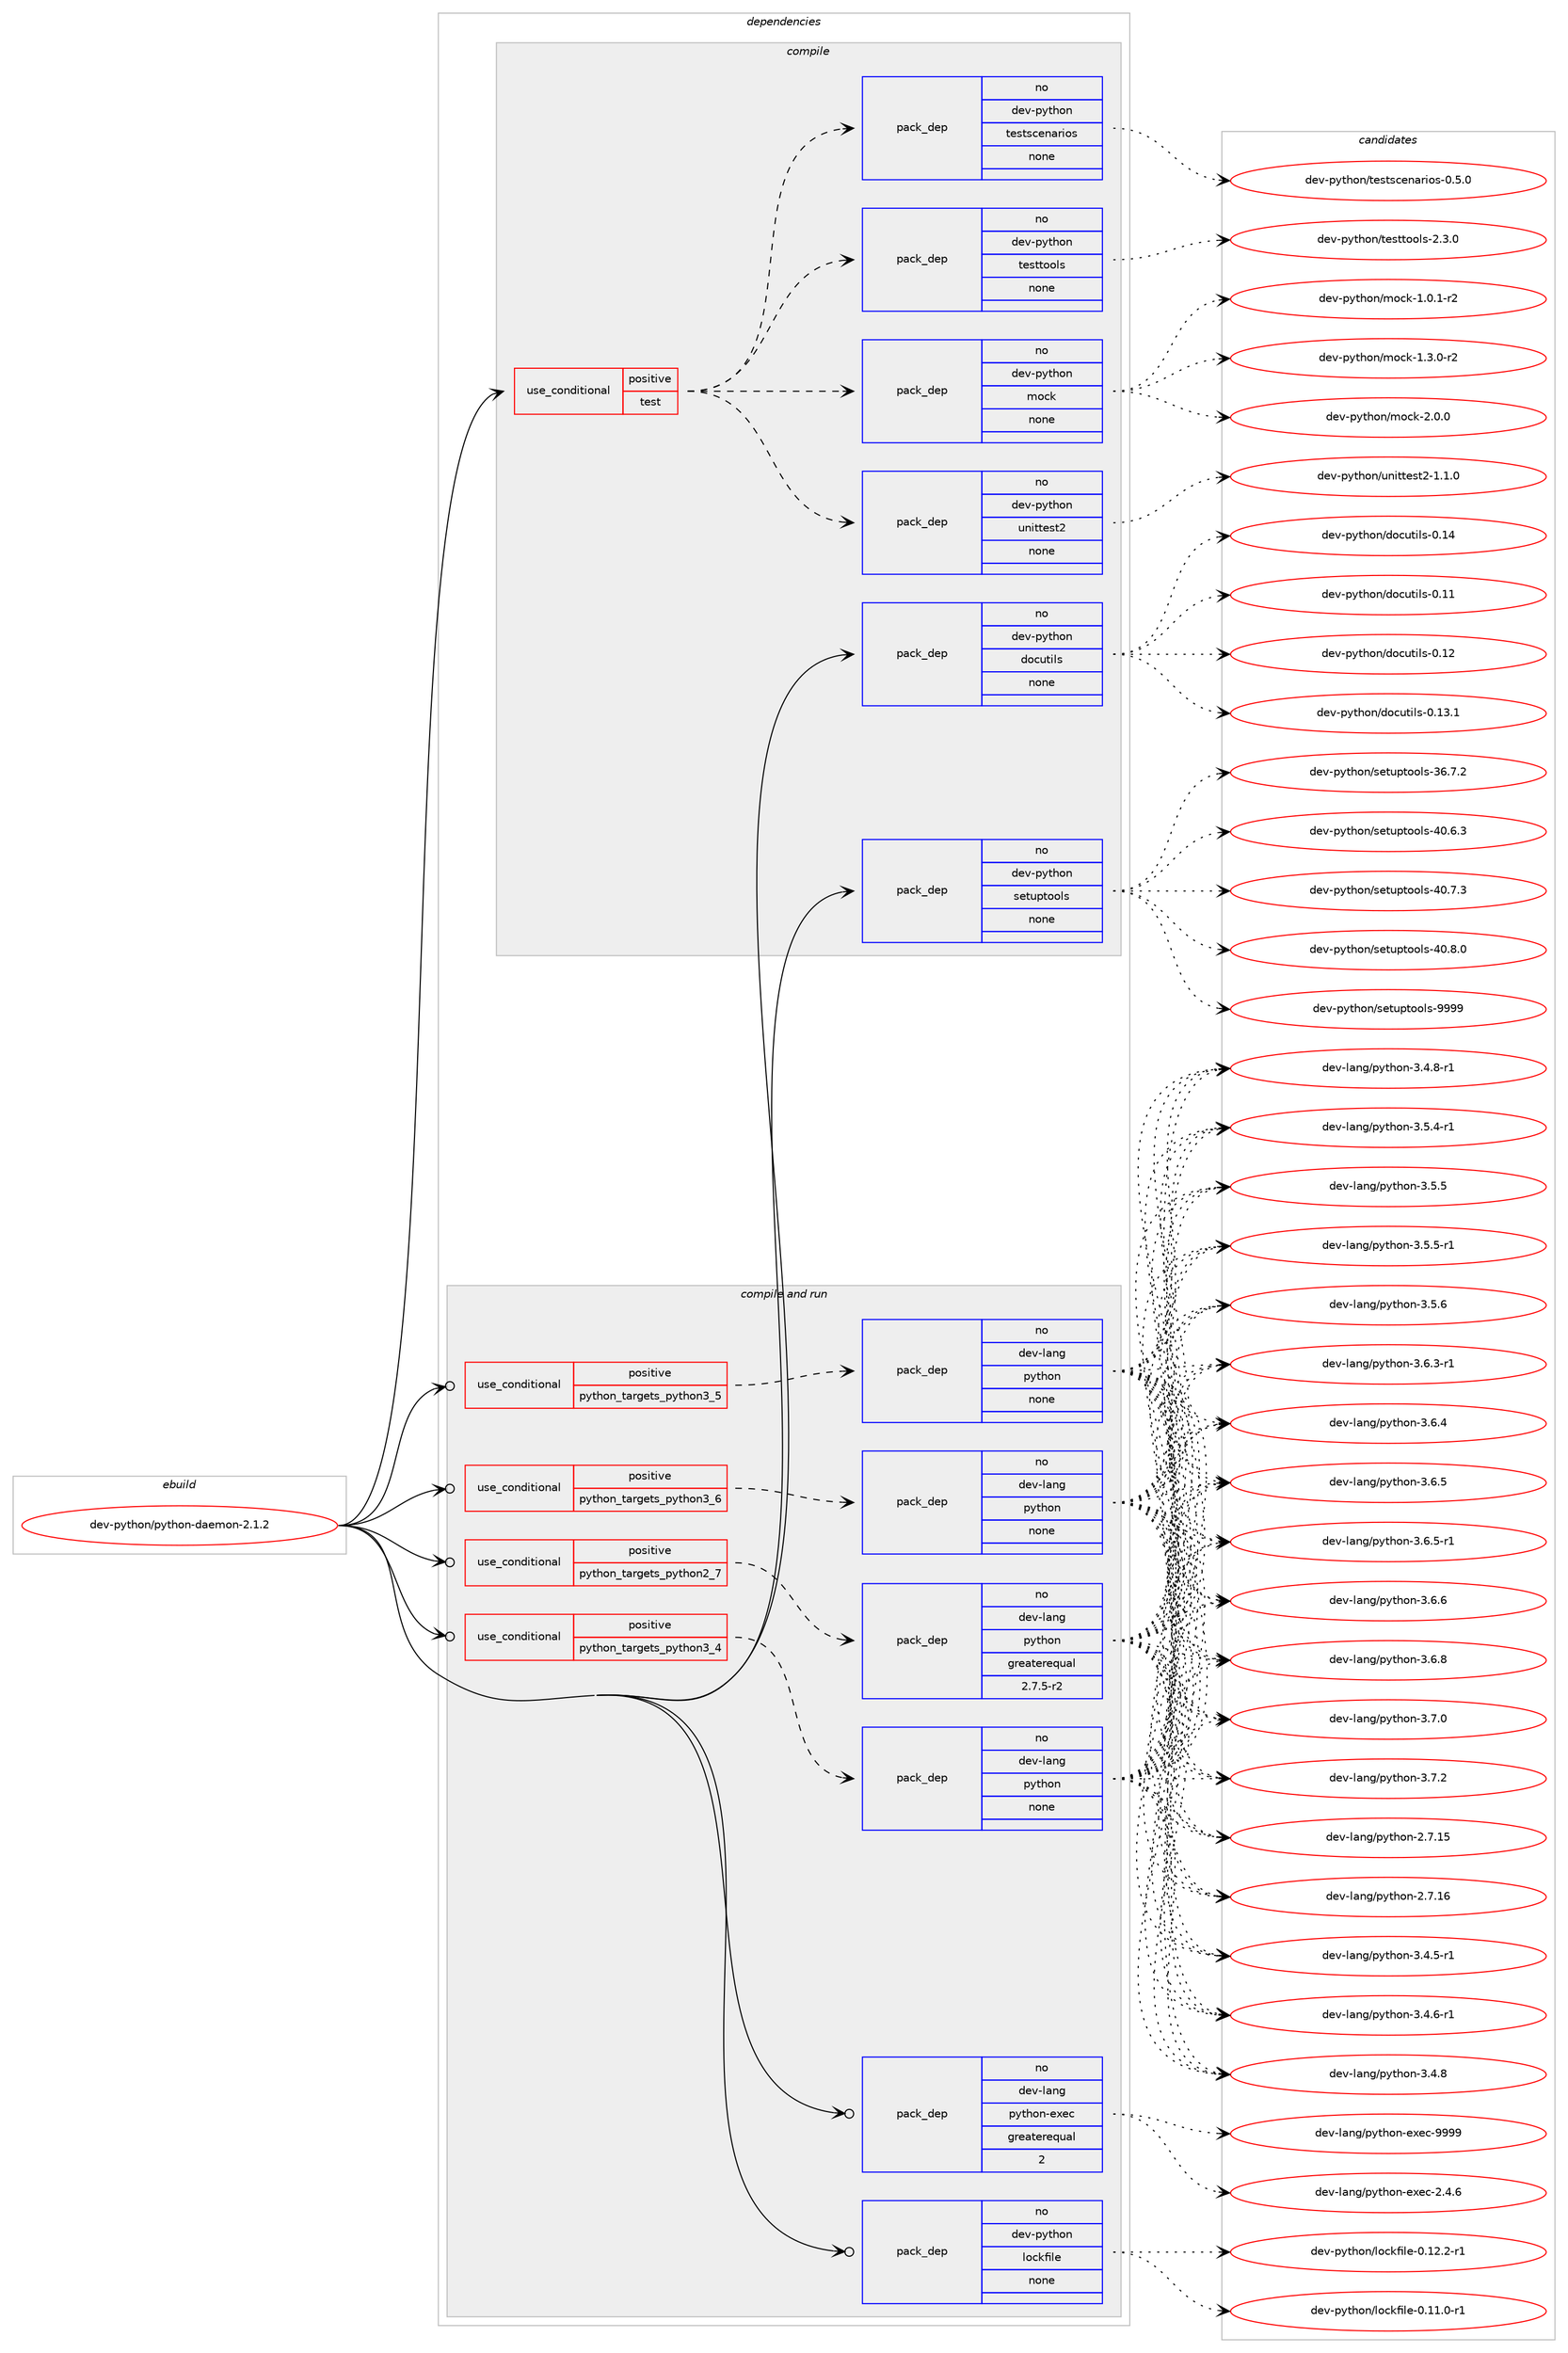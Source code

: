 digraph prolog {

# *************
# Graph options
# *************

newrank=true;
concentrate=true;
compound=true;
graph [rankdir=LR,fontname=Helvetica,fontsize=10,ranksep=1.5];#, ranksep=2.5, nodesep=0.2];
edge  [arrowhead=vee];
node  [fontname=Helvetica,fontsize=10];

# **********
# The ebuild
# **********

subgraph cluster_leftcol {
color=gray;
rank=same;
label=<<i>ebuild</i>>;
id [label="dev-python/python-daemon-2.1.2", color=red, width=4, href="../dev-python/python-daemon-2.1.2.svg"];
}

# ****************
# The dependencies
# ****************

subgraph cluster_midcol {
color=gray;
label=<<i>dependencies</i>>;
subgraph cluster_compile {
fillcolor="#eeeeee";
style=filled;
label=<<i>compile</i>>;
subgraph cond382474 {
dependency1434400 [label=<<TABLE BORDER="0" CELLBORDER="1" CELLSPACING="0" CELLPADDING="4"><TR><TD ROWSPAN="3" CELLPADDING="10">use_conditional</TD></TR><TR><TD>positive</TD></TR><TR><TD>test</TD></TR></TABLE>>, shape=none, color=red];
subgraph pack1028573 {
dependency1434401 [label=<<TABLE BORDER="0" CELLBORDER="1" CELLSPACING="0" CELLPADDING="4" WIDTH="220"><TR><TD ROWSPAN="6" CELLPADDING="30">pack_dep</TD></TR><TR><TD WIDTH="110">no</TD></TR><TR><TD>dev-python</TD></TR><TR><TD>unittest2</TD></TR><TR><TD>none</TD></TR><TR><TD></TD></TR></TABLE>>, shape=none, color=blue];
}
dependency1434400:e -> dependency1434401:w [weight=20,style="dashed",arrowhead="vee"];
subgraph pack1028574 {
dependency1434402 [label=<<TABLE BORDER="0" CELLBORDER="1" CELLSPACING="0" CELLPADDING="4" WIDTH="220"><TR><TD ROWSPAN="6" CELLPADDING="30">pack_dep</TD></TR><TR><TD WIDTH="110">no</TD></TR><TR><TD>dev-python</TD></TR><TR><TD>mock</TD></TR><TR><TD>none</TD></TR><TR><TD></TD></TR></TABLE>>, shape=none, color=blue];
}
dependency1434400:e -> dependency1434402:w [weight=20,style="dashed",arrowhead="vee"];
subgraph pack1028575 {
dependency1434403 [label=<<TABLE BORDER="0" CELLBORDER="1" CELLSPACING="0" CELLPADDING="4" WIDTH="220"><TR><TD ROWSPAN="6" CELLPADDING="30">pack_dep</TD></TR><TR><TD WIDTH="110">no</TD></TR><TR><TD>dev-python</TD></TR><TR><TD>testtools</TD></TR><TR><TD>none</TD></TR><TR><TD></TD></TR></TABLE>>, shape=none, color=blue];
}
dependency1434400:e -> dependency1434403:w [weight=20,style="dashed",arrowhead="vee"];
subgraph pack1028576 {
dependency1434404 [label=<<TABLE BORDER="0" CELLBORDER="1" CELLSPACING="0" CELLPADDING="4" WIDTH="220"><TR><TD ROWSPAN="6" CELLPADDING="30">pack_dep</TD></TR><TR><TD WIDTH="110">no</TD></TR><TR><TD>dev-python</TD></TR><TR><TD>testscenarios</TD></TR><TR><TD>none</TD></TR><TR><TD></TD></TR></TABLE>>, shape=none, color=blue];
}
dependency1434400:e -> dependency1434404:w [weight=20,style="dashed",arrowhead="vee"];
}
id:e -> dependency1434400:w [weight=20,style="solid",arrowhead="vee"];
subgraph pack1028577 {
dependency1434405 [label=<<TABLE BORDER="0" CELLBORDER="1" CELLSPACING="0" CELLPADDING="4" WIDTH="220"><TR><TD ROWSPAN="6" CELLPADDING="30">pack_dep</TD></TR><TR><TD WIDTH="110">no</TD></TR><TR><TD>dev-python</TD></TR><TR><TD>docutils</TD></TR><TR><TD>none</TD></TR><TR><TD></TD></TR></TABLE>>, shape=none, color=blue];
}
id:e -> dependency1434405:w [weight=20,style="solid",arrowhead="vee"];
subgraph pack1028578 {
dependency1434406 [label=<<TABLE BORDER="0" CELLBORDER="1" CELLSPACING="0" CELLPADDING="4" WIDTH="220"><TR><TD ROWSPAN="6" CELLPADDING="30">pack_dep</TD></TR><TR><TD WIDTH="110">no</TD></TR><TR><TD>dev-python</TD></TR><TR><TD>setuptools</TD></TR><TR><TD>none</TD></TR><TR><TD></TD></TR></TABLE>>, shape=none, color=blue];
}
id:e -> dependency1434406:w [weight=20,style="solid",arrowhead="vee"];
}
subgraph cluster_compileandrun {
fillcolor="#eeeeee";
style=filled;
label=<<i>compile and run</i>>;
subgraph cond382475 {
dependency1434407 [label=<<TABLE BORDER="0" CELLBORDER="1" CELLSPACING="0" CELLPADDING="4"><TR><TD ROWSPAN="3" CELLPADDING="10">use_conditional</TD></TR><TR><TD>positive</TD></TR><TR><TD>python_targets_python2_7</TD></TR></TABLE>>, shape=none, color=red];
subgraph pack1028579 {
dependency1434408 [label=<<TABLE BORDER="0" CELLBORDER="1" CELLSPACING="0" CELLPADDING="4" WIDTH="220"><TR><TD ROWSPAN="6" CELLPADDING="30">pack_dep</TD></TR><TR><TD WIDTH="110">no</TD></TR><TR><TD>dev-lang</TD></TR><TR><TD>python</TD></TR><TR><TD>greaterequal</TD></TR><TR><TD>2.7.5-r2</TD></TR></TABLE>>, shape=none, color=blue];
}
dependency1434407:e -> dependency1434408:w [weight=20,style="dashed",arrowhead="vee"];
}
id:e -> dependency1434407:w [weight=20,style="solid",arrowhead="odotvee"];
subgraph cond382476 {
dependency1434409 [label=<<TABLE BORDER="0" CELLBORDER="1" CELLSPACING="0" CELLPADDING="4"><TR><TD ROWSPAN="3" CELLPADDING="10">use_conditional</TD></TR><TR><TD>positive</TD></TR><TR><TD>python_targets_python3_4</TD></TR></TABLE>>, shape=none, color=red];
subgraph pack1028580 {
dependency1434410 [label=<<TABLE BORDER="0" CELLBORDER="1" CELLSPACING="0" CELLPADDING="4" WIDTH="220"><TR><TD ROWSPAN="6" CELLPADDING="30">pack_dep</TD></TR><TR><TD WIDTH="110">no</TD></TR><TR><TD>dev-lang</TD></TR><TR><TD>python</TD></TR><TR><TD>none</TD></TR><TR><TD></TD></TR></TABLE>>, shape=none, color=blue];
}
dependency1434409:e -> dependency1434410:w [weight=20,style="dashed",arrowhead="vee"];
}
id:e -> dependency1434409:w [weight=20,style="solid",arrowhead="odotvee"];
subgraph cond382477 {
dependency1434411 [label=<<TABLE BORDER="0" CELLBORDER="1" CELLSPACING="0" CELLPADDING="4"><TR><TD ROWSPAN="3" CELLPADDING="10">use_conditional</TD></TR><TR><TD>positive</TD></TR><TR><TD>python_targets_python3_5</TD></TR></TABLE>>, shape=none, color=red];
subgraph pack1028581 {
dependency1434412 [label=<<TABLE BORDER="0" CELLBORDER="1" CELLSPACING="0" CELLPADDING="4" WIDTH="220"><TR><TD ROWSPAN="6" CELLPADDING="30">pack_dep</TD></TR><TR><TD WIDTH="110">no</TD></TR><TR><TD>dev-lang</TD></TR><TR><TD>python</TD></TR><TR><TD>none</TD></TR><TR><TD></TD></TR></TABLE>>, shape=none, color=blue];
}
dependency1434411:e -> dependency1434412:w [weight=20,style="dashed",arrowhead="vee"];
}
id:e -> dependency1434411:w [weight=20,style="solid",arrowhead="odotvee"];
subgraph cond382478 {
dependency1434413 [label=<<TABLE BORDER="0" CELLBORDER="1" CELLSPACING="0" CELLPADDING="4"><TR><TD ROWSPAN="3" CELLPADDING="10">use_conditional</TD></TR><TR><TD>positive</TD></TR><TR><TD>python_targets_python3_6</TD></TR></TABLE>>, shape=none, color=red];
subgraph pack1028582 {
dependency1434414 [label=<<TABLE BORDER="0" CELLBORDER="1" CELLSPACING="0" CELLPADDING="4" WIDTH="220"><TR><TD ROWSPAN="6" CELLPADDING="30">pack_dep</TD></TR><TR><TD WIDTH="110">no</TD></TR><TR><TD>dev-lang</TD></TR><TR><TD>python</TD></TR><TR><TD>none</TD></TR><TR><TD></TD></TR></TABLE>>, shape=none, color=blue];
}
dependency1434413:e -> dependency1434414:w [weight=20,style="dashed",arrowhead="vee"];
}
id:e -> dependency1434413:w [weight=20,style="solid",arrowhead="odotvee"];
subgraph pack1028583 {
dependency1434415 [label=<<TABLE BORDER="0" CELLBORDER="1" CELLSPACING="0" CELLPADDING="4" WIDTH="220"><TR><TD ROWSPAN="6" CELLPADDING="30">pack_dep</TD></TR><TR><TD WIDTH="110">no</TD></TR><TR><TD>dev-lang</TD></TR><TR><TD>python-exec</TD></TR><TR><TD>greaterequal</TD></TR><TR><TD>2</TD></TR></TABLE>>, shape=none, color=blue];
}
id:e -> dependency1434415:w [weight=20,style="solid",arrowhead="odotvee"];
subgraph pack1028584 {
dependency1434416 [label=<<TABLE BORDER="0" CELLBORDER="1" CELLSPACING="0" CELLPADDING="4" WIDTH="220"><TR><TD ROWSPAN="6" CELLPADDING="30">pack_dep</TD></TR><TR><TD WIDTH="110">no</TD></TR><TR><TD>dev-python</TD></TR><TR><TD>lockfile</TD></TR><TR><TD>none</TD></TR><TR><TD></TD></TR></TABLE>>, shape=none, color=blue];
}
id:e -> dependency1434416:w [weight=20,style="solid",arrowhead="odotvee"];
}
subgraph cluster_run {
fillcolor="#eeeeee";
style=filled;
label=<<i>run</i>>;
}
}

# **************
# The candidates
# **************

subgraph cluster_choices {
rank=same;
color=gray;
label=<<i>candidates</i>>;

subgraph choice1028573 {
color=black;
nodesep=1;
choice100101118451121211161041111104711711010511611610111511650454946494648 [label="dev-python/unittest2-1.1.0", color=red, width=4,href="../dev-python/unittest2-1.1.0.svg"];
dependency1434401:e -> choice100101118451121211161041111104711711010511611610111511650454946494648:w [style=dotted,weight="100"];
}
subgraph choice1028574 {
color=black;
nodesep=1;
choice1001011184511212111610411111047109111991074549464846494511450 [label="dev-python/mock-1.0.1-r2", color=red, width=4,href="../dev-python/mock-1.0.1-r2.svg"];
choice1001011184511212111610411111047109111991074549465146484511450 [label="dev-python/mock-1.3.0-r2", color=red, width=4,href="../dev-python/mock-1.3.0-r2.svg"];
choice100101118451121211161041111104710911199107455046484648 [label="dev-python/mock-2.0.0", color=red, width=4,href="../dev-python/mock-2.0.0.svg"];
dependency1434402:e -> choice1001011184511212111610411111047109111991074549464846494511450:w [style=dotted,weight="100"];
dependency1434402:e -> choice1001011184511212111610411111047109111991074549465146484511450:w [style=dotted,weight="100"];
dependency1434402:e -> choice100101118451121211161041111104710911199107455046484648:w [style=dotted,weight="100"];
}
subgraph choice1028575 {
color=black;
nodesep=1;
choice1001011184511212111610411111047116101115116116111111108115455046514648 [label="dev-python/testtools-2.3.0", color=red, width=4,href="../dev-python/testtools-2.3.0.svg"];
dependency1434403:e -> choice1001011184511212111610411111047116101115116116111111108115455046514648:w [style=dotted,weight="100"];
}
subgraph choice1028576 {
color=black;
nodesep=1;
choice10010111845112121116104111110471161011151161159910111097114105111115454846534648 [label="dev-python/testscenarios-0.5.0", color=red, width=4,href="../dev-python/testscenarios-0.5.0.svg"];
dependency1434404:e -> choice10010111845112121116104111110471161011151161159910111097114105111115454846534648:w [style=dotted,weight="100"];
}
subgraph choice1028577 {
color=black;
nodesep=1;
choice1001011184511212111610411111047100111991171161051081154548464949 [label="dev-python/docutils-0.11", color=red, width=4,href="../dev-python/docutils-0.11.svg"];
choice1001011184511212111610411111047100111991171161051081154548464950 [label="dev-python/docutils-0.12", color=red, width=4,href="../dev-python/docutils-0.12.svg"];
choice10010111845112121116104111110471001119911711610510811545484649514649 [label="dev-python/docutils-0.13.1", color=red, width=4,href="../dev-python/docutils-0.13.1.svg"];
choice1001011184511212111610411111047100111991171161051081154548464952 [label="dev-python/docutils-0.14", color=red, width=4,href="../dev-python/docutils-0.14.svg"];
dependency1434405:e -> choice1001011184511212111610411111047100111991171161051081154548464949:w [style=dotted,weight="100"];
dependency1434405:e -> choice1001011184511212111610411111047100111991171161051081154548464950:w [style=dotted,weight="100"];
dependency1434405:e -> choice10010111845112121116104111110471001119911711610510811545484649514649:w [style=dotted,weight="100"];
dependency1434405:e -> choice1001011184511212111610411111047100111991171161051081154548464952:w [style=dotted,weight="100"];
}
subgraph choice1028578 {
color=black;
nodesep=1;
choice100101118451121211161041111104711510111611711211611111110811545515446554650 [label="dev-python/setuptools-36.7.2", color=red, width=4,href="../dev-python/setuptools-36.7.2.svg"];
choice100101118451121211161041111104711510111611711211611111110811545524846544651 [label="dev-python/setuptools-40.6.3", color=red, width=4,href="../dev-python/setuptools-40.6.3.svg"];
choice100101118451121211161041111104711510111611711211611111110811545524846554651 [label="dev-python/setuptools-40.7.3", color=red, width=4,href="../dev-python/setuptools-40.7.3.svg"];
choice100101118451121211161041111104711510111611711211611111110811545524846564648 [label="dev-python/setuptools-40.8.0", color=red, width=4,href="../dev-python/setuptools-40.8.0.svg"];
choice10010111845112121116104111110471151011161171121161111111081154557575757 [label="dev-python/setuptools-9999", color=red, width=4,href="../dev-python/setuptools-9999.svg"];
dependency1434406:e -> choice100101118451121211161041111104711510111611711211611111110811545515446554650:w [style=dotted,weight="100"];
dependency1434406:e -> choice100101118451121211161041111104711510111611711211611111110811545524846544651:w [style=dotted,weight="100"];
dependency1434406:e -> choice100101118451121211161041111104711510111611711211611111110811545524846554651:w [style=dotted,weight="100"];
dependency1434406:e -> choice100101118451121211161041111104711510111611711211611111110811545524846564648:w [style=dotted,weight="100"];
dependency1434406:e -> choice10010111845112121116104111110471151011161171121161111111081154557575757:w [style=dotted,weight="100"];
}
subgraph choice1028579 {
color=black;
nodesep=1;
choice10010111845108971101034711212111610411111045504655464953 [label="dev-lang/python-2.7.15", color=red, width=4,href="../dev-lang/python-2.7.15.svg"];
choice10010111845108971101034711212111610411111045504655464954 [label="dev-lang/python-2.7.16", color=red, width=4,href="../dev-lang/python-2.7.16.svg"];
choice1001011184510897110103471121211161041111104551465246534511449 [label="dev-lang/python-3.4.5-r1", color=red, width=4,href="../dev-lang/python-3.4.5-r1.svg"];
choice1001011184510897110103471121211161041111104551465246544511449 [label="dev-lang/python-3.4.6-r1", color=red, width=4,href="../dev-lang/python-3.4.6-r1.svg"];
choice100101118451089711010347112121116104111110455146524656 [label="dev-lang/python-3.4.8", color=red, width=4,href="../dev-lang/python-3.4.8.svg"];
choice1001011184510897110103471121211161041111104551465246564511449 [label="dev-lang/python-3.4.8-r1", color=red, width=4,href="../dev-lang/python-3.4.8-r1.svg"];
choice1001011184510897110103471121211161041111104551465346524511449 [label="dev-lang/python-3.5.4-r1", color=red, width=4,href="../dev-lang/python-3.5.4-r1.svg"];
choice100101118451089711010347112121116104111110455146534653 [label="dev-lang/python-3.5.5", color=red, width=4,href="../dev-lang/python-3.5.5.svg"];
choice1001011184510897110103471121211161041111104551465346534511449 [label="dev-lang/python-3.5.5-r1", color=red, width=4,href="../dev-lang/python-3.5.5-r1.svg"];
choice100101118451089711010347112121116104111110455146534654 [label="dev-lang/python-3.5.6", color=red, width=4,href="../dev-lang/python-3.5.6.svg"];
choice1001011184510897110103471121211161041111104551465446514511449 [label="dev-lang/python-3.6.3-r1", color=red, width=4,href="../dev-lang/python-3.6.3-r1.svg"];
choice100101118451089711010347112121116104111110455146544652 [label="dev-lang/python-3.6.4", color=red, width=4,href="../dev-lang/python-3.6.4.svg"];
choice100101118451089711010347112121116104111110455146544653 [label="dev-lang/python-3.6.5", color=red, width=4,href="../dev-lang/python-3.6.5.svg"];
choice1001011184510897110103471121211161041111104551465446534511449 [label="dev-lang/python-3.6.5-r1", color=red, width=4,href="../dev-lang/python-3.6.5-r1.svg"];
choice100101118451089711010347112121116104111110455146544654 [label="dev-lang/python-3.6.6", color=red, width=4,href="../dev-lang/python-3.6.6.svg"];
choice100101118451089711010347112121116104111110455146544656 [label="dev-lang/python-3.6.8", color=red, width=4,href="../dev-lang/python-3.6.8.svg"];
choice100101118451089711010347112121116104111110455146554648 [label="dev-lang/python-3.7.0", color=red, width=4,href="../dev-lang/python-3.7.0.svg"];
choice100101118451089711010347112121116104111110455146554650 [label="dev-lang/python-3.7.2", color=red, width=4,href="../dev-lang/python-3.7.2.svg"];
dependency1434408:e -> choice10010111845108971101034711212111610411111045504655464953:w [style=dotted,weight="100"];
dependency1434408:e -> choice10010111845108971101034711212111610411111045504655464954:w [style=dotted,weight="100"];
dependency1434408:e -> choice1001011184510897110103471121211161041111104551465246534511449:w [style=dotted,weight="100"];
dependency1434408:e -> choice1001011184510897110103471121211161041111104551465246544511449:w [style=dotted,weight="100"];
dependency1434408:e -> choice100101118451089711010347112121116104111110455146524656:w [style=dotted,weight="100"];
dependency1434408:e -> choice1001011184510897110103471121211161041111104551465246564511449:w [style=dotted,weight="100"];
dependency1434408:e -> choice1001011184510897110103471121211161041111104551465346524511449:w [style=dotted,weight="100"];
dependency1434408:e -> choice100101118451089711010347112121116104111110455146534653:w [style=dotted,weight="100"];
dependency1434408:e -> choice1001011184510897110103471121211161041111104551465346534511449:w [style=dotted,weight="100"];
dependency1434408:e -> choice100101118451089711010347112121116104111110455146534654:w [style=dotted,weight="100"];
dependency1434408:e -> choice1001011184510897110103471121211161041111104551465446514511449:w [style=dotted,weight="100"];
dependency1434408:e -> choice100101118451089711010347112121116104111110455146544652:w [style=dotted,weight="100"];
dependency1434408:e -> choice100101118451089711010347112121116104111110455146544653:w [style=dotted,weight="100"];
dependency1434408:e -> choice1001011184510897110103471121211161041111104551465446534511449:w [style=dotted,weight="100"];
dependency1434408:e -> choice100101118451089711010347112121116104111110455146544654:w [style=dotted,weight="100"];
dependency1434408:e -> choice100101118451089711010347112121116104111110455146544656:w [style=dotted,weight="100"];
dependency1434408:e -> choice100101118451089711010347112121116104111110455146554648:w [style=dotted,weight="100"];
dependency1434408:e -> choice100101118451089711010347112121116104111110455146554650:w [style=dotted,weight="100"];
}
subgraph choice1028580 {
color=black;
nodesep=1;
choice10010111845108971101034711212111610411111045504655464953 [label="dev-lang/python-2.7.15", color=red, width=4,href="../dev-lang/python-2.7.15.svg"];
choice10010111845108971101034711212111610411111045504655464954 [label="dev-lang/python-2.7.16", color=red, width=4,href="../dev-lang/python-2.7.16.svg"];
choice1001011184510897110103471121211161041111104551465246534511449 [label="dev-lang/python-3.4.5-r1", color=red, width=4,href="../dev-lang/python-3.4.5-r1.svg"];
choice1001011184510897110103471121211161041111104551465246544511449 [label="dev-lang/python-3.4.6-r1", color=red, width=4,href="../dev-lang/python-3.4.6-r1.svg"];
choice100101118451089711010347112121116104111110455146524656 [label="dev-lang/python-3.4.8", color=red, width=4,href="../dev-lang/python-3.4.8.svg"];
choice1001011184510897110103471121211161041111104551465246564511449 [label="dev-lang/python-3.4.8-r1", color=red, width=4,href="../dev-lang/python-3.4.8-r1.svg"];
choice1001011184510897110103471121211161041111104551465346524511449 [label="dev-lang/python-3.5.4-r1", color=red, width=4,href="../dev-lang/python-3.5.4-r1.svg"];
choice100101118451089711010347112121116104111110455146534653 [label="dev-lang/python-3.5.5", color=red, width=4,href="../dev-lang/python-3.5.5.svg"];
choice1001011184510897110103471121211161041111104551465346534511449 [label="dev-lang/python-3.5.5-r1", color=red, width=4,href="../dev-lang/python-3.5.5-r1.svg"];
choice100101118451089711010347112121116104111110455146534654 [label="dev-lang/python-3.5.6", color=red, width=4,href="../dev-lang/python-3.5.6.svg"];
choice1001011184510897110103471121211161041111104551465446514511449 [label="dev-lang/python-3.6.3-r1", color=red, width=4,href="../dev-lang/python-3.6.3-r1.svg"];
choice100101118451089711010347112121116104111110455146544652 [label="dev-lang/python-3.6.4", color=red, width=4,href="../dev-lang/python-3.6.4.svg"];
choice100101118451089711010347112121116104111110455146544653 [label="dev-lang/python-3.6.5", color=red, width=4,href="../dev-lang/python-3.6.5.svg"];
choice1001011184510897110103471121211161041111104551465446534511449 [label="dev-lang/python-3.6.5-r1", color=red, width=4,href="../dev-lang/python-3.6.5-r1.svg"];
choice100101118451089711010347112121116104111110455146544654 [label="dev-lang/python-3.6.6", color=red, width=4,href="../dev-lang/python-3.6.6.svg"];
choice100101118451089711010347112121116104111110455146544656 [label="dev-lang/python-3.6.8", color=red, width=4,href="../dev-lang/python-3.6.8.svg"];
choice100101118451089711010347112121116104111110455146554648 [label="dev-lang/python-3.7.0", color=red, width=4,href="../dev-lang/python-3.7.0.svg"];
choice100101118451089711010347112121116104111110455146554650 [label="dev-lang/python-3.7.2", color=red, width=4,href="../dev-lang/python-3.7.2.svg"];
dependency1434410:e -> choice10010111845108971101034711212111610411111045504655464953:w [style=dotted,weight="100"];
dependency1434410:e -> choice10010111845108971101034711212111610411111045504655464954:w [style=dotted,weight="100"];
dependency1434410:e -> choice1001011184510897110103471121211161041111104551465246534511449:w [style=dotted,weight="100"];
dependency1434410:e -> choice1001011184510897110103471121211161041111104551465246544511449:w [style=dotted,weight="100"];
dependency1434410:e -> choice100101118451089711010347112121116104111110455146524656:w [style=dotted,weight="100"];
dependency1434410:e -> choice1001011184510897110103471121211161041111104551465246564511449:w [style=dotted,weight="100"];
dependency1434410:e -> choice1001011184510897110103471121211161041111104551465346524511449:w [style=dotted,weight="100"];
dependency1434410:e -> choice100101118451089711010347112121116104111110455146534653:w [style=dotted,weight="100"];
dependency1434410:e -> choice1001011184510897110103471121211161041111104551465346534511449:w [style=dotted,weight="100"];
dependency1434410:e -> choice100101118451089711010347112121116104111110455146534654:w [style=dotted,weight="100"];
dependency1434410:e -> choice1001011184510897110103471121211161041111104551465446514511449:w [style=dotted,weight="100"];
dependency1434410:e -> choice100101118451089711010347112121116104111110455146544652:w [style=dotted,weight="100"];
dependency1434410:e -> choice100101118451089711010347112121116104111110455146544653:w [style=dotted,weight="100"];
dependency1434410:e -> choice1001011184510897110103471121211161041111104551465446534511449:w [style=dotted,weight="100"];
dependency1434410:e -> choice100101118451089711010347112121116104111110455146544654:w [style=dotted,weight="100"];
dependency1434410:e -> choice100101118451089711010347112121116104111110455146544656:w [style=dotted,weight="100"];
dependency1434410:e -> choice100101118451089711010347112121116104111110455146554648:w [style=dotted,weight="100"];
dependency1434410:e -> choice100101118451089711010347112121116104111110455146554650:w [style=dotted,weight="100"];
}
subgraph choice1028581 {
color=black;
nodesep=1;
choice10010111845108971101034711212111610411111045504655464953 [label="dev-lang/python-2.7.15", color=red, width=4,href="../dev-lang/python-2.7.15.svg"];
choice10010111845108971101034711212111610411111045504655464954 [label="dev-lang/python-2.7.16", color=red, width=4,href="../dev-lang/python-2.7.16.svg"];
choice1001011184510897110103471121211161041111104551465246534511449 [label="dev-lang/python-3.4.5-r1", color=red, width=4,href="../dev-lang/python-3.4.5-r1.svg"];
choice1001011184510897110103471121211161041111104551465246544511449 [label="dev-lang/python-3.4.6-r1", color=red, width=4,href="../dev-lang/python-3.4.6-r1.svg"];
choice100101118451089711010347112121116104111110455146524656 [label="dev-lang/python-3.4.8", color=red, width=4,href="../dev-lang/python-3.4.8.svg"];
choice1001011184510897110103471121211161041111104551465246564511449 [label="dev-lang/python-3.4.8-r1", color=red, width=4,href="../dev-lang/python-3.4.8-r1.svg"];
choice1001011184510897110103471121211161041111104551465346524511449 [label="dev-lang/python-3.5.4-r1", color=red, width=4,href="../dev-lang/python-3.5.4-r1.svg"];
choice100101118451089711010347112121116104111110455146534653 [label="dev-lang/python-3.5.5", color=red, width=4,href="../dev-lang/python-3.5.5.svg"];
choice1001011184510897110103471121211161041111104551465346534511449 [label="dev-lang/python-3.5.5-r1", color=red, width=4,href="../dev-lang/python-3.5.5-r1.svg"];
choice100101118451089711010347112121116104111110455146534654 [label="dev-lang/python-3.5.6", color=red, width=4,href="../dev-lang/python-3.5.6.svg"];
choice1001011184510897110103471121211161041111104551465446514511449 [label="dev-lang/python-3.6.3-r1", color=red, width=4,href="../dev-lang/python-3.6.3-r1.svg"];
choice100101118451089711010347112121116104111110455146544652 [label="dev-lang/python-3.6.4", color=red, width=4,href="../dev-lang/python-3.6.4.svg"];
choice100101118451089711010347112121116104111110455146544653 [label="dev-lang/python-3.6.5", color=red, width=4,href="../dev-lang/python-3.6.5.svg"];
choice1001011184510897110103471121211161041111104551465446534511449 [label="dev-lang/python-3.6.5-r1", color=red, width=4,href="../dev-lang/python-3.6.5-r1.svg"];
choice100101118451089711010347112121116104111110455146544654 [label="dev-lang/python-3.6.6", color=red, width=4,href="../dev-lang/python-3.6.6.svg"];
choice100101118451089711010347112121116104111110455146544656 [label="dev-lang/python-3.6.8", color=red, width=4,href="../dev-lang/python-3.6.8.svg"];
choice100101118451089711010347112121116104111110455146554648 [label="dev-lang/python-3.7.0", color=red, width=4,href="../dev-lang/python-3.7.0.svg"];
choice100101118451089711010347112121116104111110455146554650 [label="dev-lang/python-3.7.2", color=red, width=4,href="../dev-lang/python-3.7.2.svg"];
dependency1434412:e -> choice10010111845108971101034711212111610411111045504655464953:w [style=dotted,weight="100"];
dependency1434412:e -> choice10010111845108971101034711212111610411111045504655464954:w [style=dotted,weight="100"];
dependency1434412:e -> choice1001011184510897110103471121211161041111104551465246534511449:w [style=dotted,weight="100"];
dependency1434412:e -> choice1001011184510897110103471121211161041111104551465246544511449:w [style=dotted,weight="100"];
dependency1434412:e -> choice100101118451089711010347112121116104111110455146524656:w [style=dotted,weight="100"];
dependency1434412:e -> choice1001011184510897110103471121211161041111104551465246564511449:w [style=dotted,weight="100"];
dependency1434412:e -> choice1001011184510897110103471121211161041111104551465346524511449:w [style=dotted,weight="100"];
dependency1434412:e -> choice100101118451089711010347112121116104111110455146534653:w [style=dotted,weight="100"];
dependency1434412:e -> choice1001011184510897110103471121211161041111104551465346534511449:w [style=dotted,weight="100"];
dependency1434412:e -> choice100101118451089711010347112121116104111110455146534654:w [style=dotted,weight="100"];
dependency1434412:e -> choice1001011184510897110103471121211161041111104551465446514511449:w [style=dotted,weight="100"];
dependency1434412:e -> choice100101118451089711010347112121116104111110455146544652:w [style=dotted,weight="100"];
dependency1434412:e -> choice100101118451089711010347112121116104111110455146544653:w [style=dotted,weight="100"];
dependency1434412:e -> choice1001011184510897110103471121211161041111104551465446534511449:w [style=dotted,weight="100"];
dependency1434412:e -> choice100101118451089711010347112121116104111110455146544654:w [style=dotted,weight="100"];
dependency1434412:e -> choice100101118451089711010347112121116104111110455146544656:w [style=dotted,weight="100"];
dependency1434412:e -> choice100101118451089711010347112121116104111110455146554648:w [style=dotted,weight="100"];
dependency1434412:e -> choice100101118451089711010347112121116104111110455146554650:w [style=dotted,weight="100"];
}
subgraph choice1028582 {
color=black;
nodesep=1;
choice10010111845108971101034711212111610411111045504655464953 [label="dev-lang/python-2.7.15", color=red, width=4,href="../dev-lang/python-2.7.15.svg"];
choice10010111845108971101034711212111610411111045504655464954 [label="dev-lang/python-2.7.16", color=red, width=4,href="../dev-lang/python-2.7.16.svg"];
choice1001011184510897110103471121211161041111104551465246534511449 [label="dev-lang/python-3.4.5-r1", color=red, width=4,href="../dev-lang/python-3.4.5-r1.svg"];
choice1001011184510897110103471121211161041111104551465246544511449 [label="dev-lang/python-3.4.6-r1", color=red, width=4,href="../dev-lang/python-3.4.6-r1.svg"];
choice100101118451089711010347112121116104111110455146524656 [label="dev-lang/python-3.4.8", color=red, width=4,href="../dev-lang/python-3.4.8.svg"];
choice1001011184510897110103471121211161041111104551465246564511449 [label="dev-lang/python-3.4.8-r1", color=red, width=4,href="../dev-lang/python-3.4.8-r1.svg"];
choice1001011184510897110103471121211161041111104551465346524511449 [label="dev-lang/python-3.5.4-r1", color=red, width=4,href="../dev-lang/python-3.5.4-r1.svg"];
choice100101118451089711010347112121116104111110455146534653 [label="dev-lang/python-3.5.5", color=red, width=4,href="../dev-lang/python-3.5.5.svg"];
choice1001011184510897110103471121211161041111104551465346534511449 [label="dev-lang/python-3.5.5-r1", color=red, width=4,href="../dev-lang/python-3.5.5-r1.svg"];
choice100101118451089711010347112121116104111110455146534654 [label="dev-lang/python-3.5.6", color=red, width=4,href="../dev-lang/python-3.5.6.svg"];
choice1001011184510897110103471121211161041111104551465446514511449 [label="dev-lang/python-3.6.3-r1", color=red, width=4,href="../dev-lang/python-3.6.3-r1.svg"];
choice100101118451089711010347112121116104111110455146544652 [label="dev-lang/python-3.6.4", color=red, width=4,href="../dev-lang/python-3.6.4.svg"];
choice100101118451089711010347112121116104111110455146544653 [label="dev-lang/python-3.6.5", color=red, width=4,href="../dev-lang/python-3.6.5.svg"];
choice1001011184510897110103471121211161041111104551465446534511449 [label="dev-lang/python-3.6.5-r1", color=red, width=4,href="../dev-lang/python-3.6.5-r1.svg"];
choice100101118451089711010347112121116104111110455146544654 [label="dev-lang/python-3.6.6", color=red, width=4,href="../dev-lang/python-3.6.6.svg"];
choice100101118451089711010347112121116104111110455146544656 [label="dev-lang/python-3.6.8", color=red, width=4,href="../dev-lang/python-3.6.8.svg"];
choice100101118451089711010347112121116104111110455146554648 [label="dev-lang/python-3.7.0", color=red, width=4,href="../dev-lang/python-3.7.0.svg"];
choice100101118451089711010347112121116104111110455146554650 [label="dev-lang/python-3.7.2", color=red, width=4,href="../dev-lang/python-3.7.2.svg"];
dependency1434414:e -> choice10010111845108971101034711212111610411111045504655464953:w [style=dotted,weight="100"];
dependency1434414:e -> choice10010111845108971101034711212111610411111045504655464954:w [style=dotted,weight="100"];
dependency1434414:e -> choice1001011184510897110103471121211161041111104551465246534511449:w [style=dotted,weight="100"];
dependency1434414:e -> choice1001011184510897110103471121211161041111104551465246544511449:w [style=dotted,weight="100"];
dependency1434414:e -> choice100101118451089711010347112121116104111110455146524656:w [style=dotted,weight="100"];
dependency1434414:e -> choice1001011184510897110103471121211161041111104551465246564511449:w [style=dotted,weight="100"];
dependency1434414:e -> choice1001011184510897110103471121211161041111104551465346524511449:w [style=dotted,weight="100"];
dependency1434414:e -> choice100101118451089711010347112121116104111110455146534653:w [style=dotted,weight="100"];
dependency1434414:e -> choice1001011184510897110103471121211161041111104551465346534511449:w [style=dotted,weight="100"];
dependency1434414:e -> choice100101118451089711010347112121116104111110455146534654:w [style=dotted,weight="100"];
dependency1434414:e -> choice1001011184510897110103471121211161041111104551465446514511449:w [style=dotted,weight="100"];
dependency1434414:e -> choice100101118451089711010347112121116104111110455146544652:w [style=dotted,weight="100"];
dependency1434414:e -> choice100101118451089711010347112121116104111110455146544653:w [style=dotted,weight="100"];
dependency1434414:e -> choice1001011184510897110103471121211161041111104551465446534511449:w [style=dotted,weight="100"];
dependency1434414:e -> choice100101118451089711010347112121116104111110455146544654:w [style=dotted,weight="100"];
dependency1434414:e -> choice100101118451089711010347112121116104111110455146544656:w [style=dotted,weight="100"];
dependency1434414:e -> choice100101118451089711010347112121116104111110455146554648:w [style=dotted,weight="100"];
dependency1434414:e -> choice100101118451089711010347112121116104111110455146554650:w [style=dotted,weight="100"];
}
subgraph choice1028583 {
color=black;
nodesep=1;
choice1001011184510897110103471121211161041111104510112010199455046524654 [label="dev-lang/python-exec-2.4.6", color=red, width=4,href="../dev-lang/python-exec-2.4.6.svg"];
choice10010111845108971101034711212111610411111045101120101994557575757 [label="dev-lang/python-exec-9999", color=red, width=4,href="../dev-lang/python-exec-9999.svg"];
dependency1434415:e -> choice1001011184510897110103471121211161041111104510112010199455046524654:w [style=dotted,weight="100"];
dependency1434415:e -> choice10010111845108971101034711212111610411111045101120101994557575757:w [style=dotted,weight="100"];
}
subgraph choice1028584 {
color=black;
nodesep=1;
choice100101118451121211161041111104710811199107102105108101454846494946484511449 [label="dev-python/lockfile-0.11.0-r1", color=red, width=4,href="../dev-python/lockfile-0.11.0-r1.svg"];
choice100101118451121211161041111104710811199107102105108101454846495046504511449 [label="dev-python/lockfile-0.12.2-r1", color=red, width=4,href="../dev-python/lockfile-0.12.2-r1.svg"];
dependency1434416:e -> choice100101118451121211161041111104710811199107102105108101454846494946484511449:w [style=dotted,weight="100"];
dependency1434416:e -> choice100101118451121211161041111104710811199107102105108101454846495046504511449:w [style=dotted,weight="100"];
}
}

}

